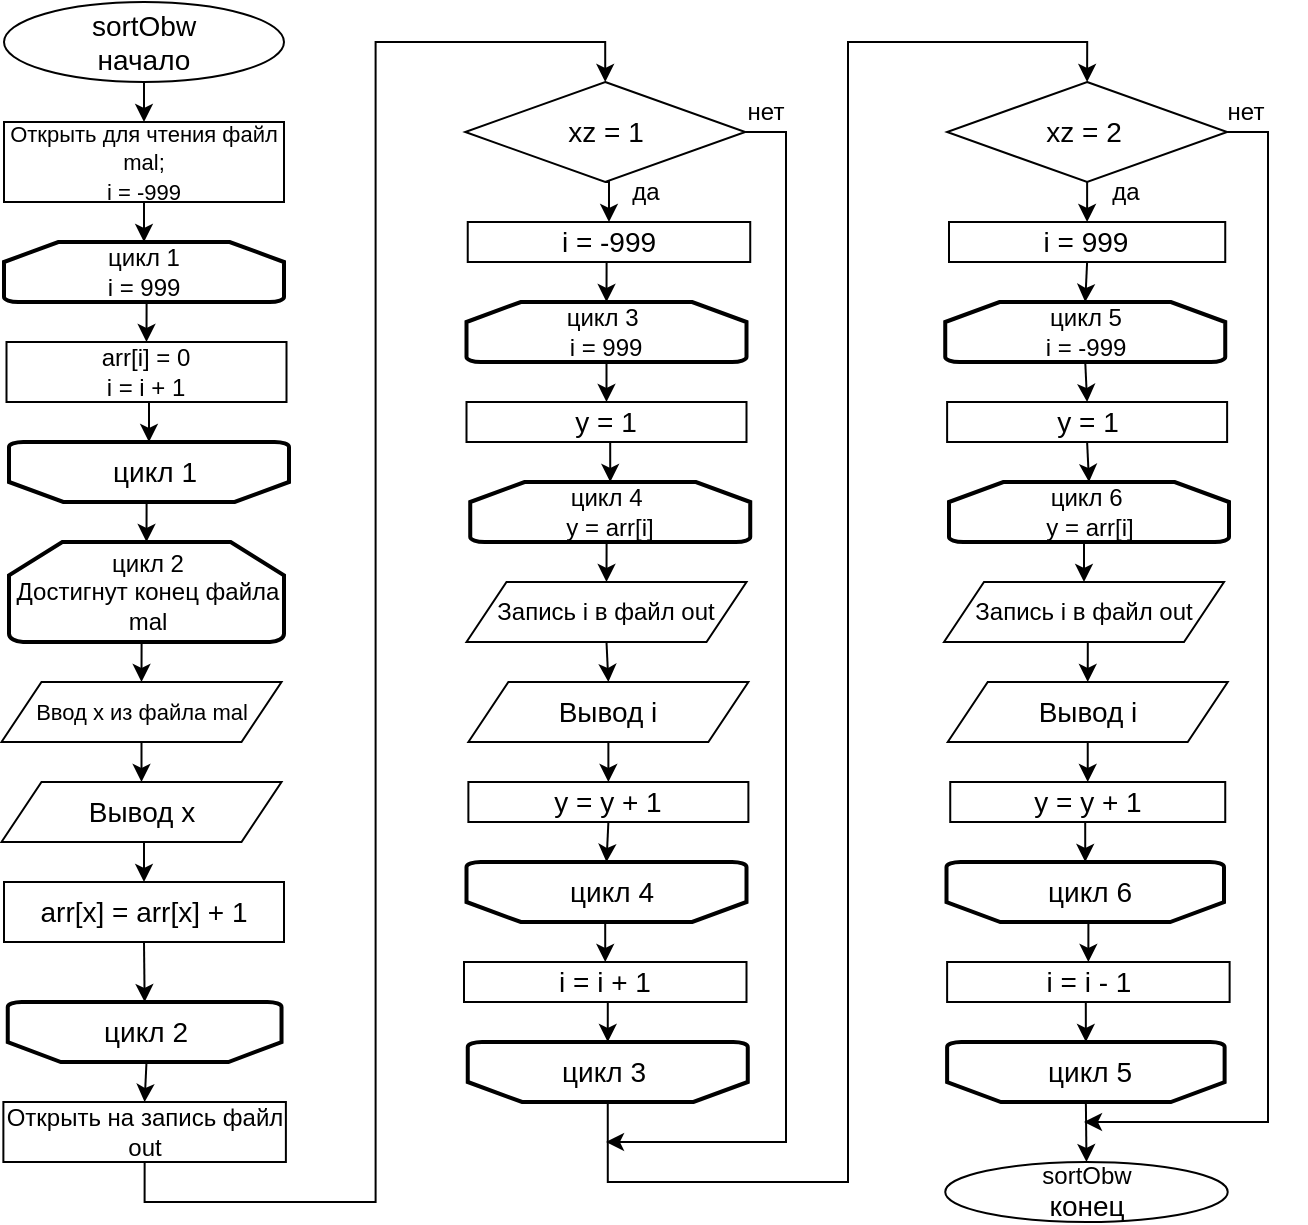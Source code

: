 <mxfile version="22.1.11" type="device">
  <diagram name="Страница — 1" id="4lFZstt-F25QCYBsapqc">
    <mxGraphModel dx="1313" dy="617" grid="1" gridSize="10" guides="1" tooltips="1" connect="1" arrows="1" fold="1" page="1" pageScale="1" pageWidth="827" pageHeight="1169" math="0" shadow="0">
      <root>
        <mxCell id="0" />
        <mxCell id="1" parent="0" />
        <mxCell id="5EK5XAgafsdL9EM_L5f3-35" style="edgeStyle=orthogonalEdgeStyle;rounded=0;orthogonalLoop=1;jettySize=auto;html=1;exitX=0.5;exitY=1;exitDx=0;exitDy=0;entryX=0.5;entryY=0;entryDx=0;entryDy=0;" parent="1" source="5EK5XAgafsdL9EM_L5f3-1" target="5EK5XAgafsdL9EM_L5f3-2" edge="1">
          <mxGeometry relative="1" as="geometry" />
        </mxCell>
        <mxCell id="5EK5XAgafsdL9EM_L5f3-1" value="&lt;font style=&quot;font-size: 14px;&quot;&gt;sortObw&lt;br&gt;начало&lt;/font&gt;" style="ellipse;whiteSpace=wrap;html=1;" parent="1" vertex="1">
          <mxGeometry x="80" y="40" width="140" height="40" as="geometry" />
        </mxCell>
        <mxCell id="5EK5XAgafsdL9EM_L5f3-2" value="&lt;font style=&quot;font-size: 11px;&quot;&gt;Открыть для чтения файл mal;&lt;br&gt;i = -999&lt;br&gt;&lt;/font&gt;" style="rounded=0;whiteSpace=wrap;html=1;" parent="1" vertex="1">
          <mxGeometry x="80" y="100" width="140" height="40" as="geometry" />
        </mxCell>
        <mxCell id="_TW7j8MlBHH1kL30RClp-1" style="edgeStyle=orthogonalEdgeStyle;rounded=0;orthogonalLoop=1;jettySize=auto;html=1;exitX=0.5;exitY=1;exitDx=0;exitDy=0;exitPerimeter=0;entryX=0.5;entryY=0;entryDx=0;entryDy=0;" edge="1" parent="1" source="5EK5XAgafsdL9EM_L5f3-3" target="5EK5XAgafsdL9EM_L5f3-5">
          <mxGeometry relative="1" as="geometry" />
        </mxCell>
        <mxCell id="5EK5XAgafsdL9EM_L5f3-3" value="&lt;font style=&quot;&quot;&gt;&lt;font style=&quot;font-size: 12px;&quot;&gt;цикл 1&lt;br&gt;i = 999&lt;/font&gt;&lt;br&gt;&lt;/font&gt;" style="strokeWidth=2;html=1;shape=mxgraph.flowchart.loop_limit;whiteSpace=wrap;" parent="1" vertex="1">
          <mxGeometry x="80" y="160" width="140" height="30" as="geometry" />
        </mxCell>
        <mxCell id="_TW7j8MlBHH1kL30RClp-6" style="edgeStyle=orthogonalEdgeStyle;rounded=0;orthogonalLoop=1;jettySize=auto;html=1;exitX=0.5;exitY=1;exitDx=0;exitDy=0;entryX=0.5;entryY=0;entryDx=0;entryDy=0;" edge="1" parent="1" source="5EK5XAgafsdL9EM_L5f3-4" target="5EK5XAgafsdL9EM_L5f3-10">
          <mxGeometry relative="1" as="geometry" />
        </mxCell>
        <mxCell id="5EK5XAgafsdL9EM_L5f3-4" value="&lt;font style=&quot;font-size: 11px;&quot;&gt;Ввод x из файла mal&lt;/font&gt;" style="shape=parallelogram;perimeter=parallelogramPerimeter;whiteSpace=wrap;html=1;fixedSize=1;" parent="1" vertex="1">
          <mxGeometry x="78.75" y="380" width="140" height="30" as="geometry" />
        </mxCell>
        <mxCell id="5EK5XAgafsdL9EM_L5f3-5" value="&lt;font style=&quot;font-size: 12px;&quot;&gt;arr[i] = 0&lt;br&gt;i = i + 1&lt;/font&gt;" style="rounded=0;whiteSpace=wrap;html=1;" parent="1" vertex="1">
          <mxGeometry x="81.25" y="210" width="140" height="30" as="geometry" />
        </mxCell>
        <mxCell id="5EK5XAgafsdL9EM_L5f3-6" value="" style="strokeWidth=2;html=1;shape=mxgraph.flowchart.loop_limit;whiteSpace=wrap;rotation=-180;" parent="1" vertex="1">
          <mxGeometry x="82.5" y="260" width="140" height="30" as="geometry" />
        </mxCell>
        <mxCell id="5EK5XAgafsdL9EM_L5f3-8" value="&lt;font style=&quot;font-size: 14px;&quot;&gt;цикл 1&lt;/font&gt;" style="text;html=1;strokeColor=none;fillColor=none;align=center;verticalAlign=middle;whiteSpace=wrap;rounded=0;" parent="1" vertex="1">
          <mxGeometry x="93.13" y="265" width="125" height="20" as="geometry" />
        </mxCell>
        <mxCell id="_TW7j8MlBHH1kL30RClp-5" style="edgeStyle=orthogonalEdgeStyle;rounded=0;orthogonalLoop=1;jettySize=auto;html=1;exitX=0.5;exitY=1;exitDx=0;exitDy=0;exitPerimeter=0;entryX=0.5;entryY=0;entryDx=0;entryDy=0;" edge="1" parent="1" source="5EK5XAgafsdL9EM_L5f3-9" target="5EK5XAgafsdL9EM_L5f3-4">
          <mxGeometry relative="1" as="geometry" />
        </mxCell>
        <mxCell id="5EK5XAgafsdL9EM_L5f3-9" value="&lt;font style=&quot;&quot;&gt;&lt;font style=&quot;font-size: 12px;&quot;&gt;цикл 2&lt;br&gt;&lt;font style=&quot;&quot;&gt;Достигнут конец файла mal&lt;/font&gt;&lt;/font&gt;&lt;br&gt;&lt;/font&gt;" style="strokeWidth=2;html=1;shape=mxgraph.flowchart.loop_limit;whiteSpace=wrap;" parent="1" vertex="1">
          <mxGeometry x="82.5" y="310" width="137.5" height="50" as="geometry" />
        </mxCell>
        <mxCell id="_TW7j8MlBHH1kL30RClp-17" style="edgeStyle=orthogonalEdgeStyle;rounded=0;orthogonalLoop=1;jettySize=auto;html=1;exitX=0.5;exitY=1;exitDx=0;exitDy=0;entryX=0.5;entryY=0;entryDx=0;entryDy=0;" edge="1" parent="1" source="5EK5XAgafsdL9EM_L5f3-10" target="5EK5XAgafsdL9EM_L5f3-12">
          <mxGeometry relative="1" as="geometry" />
        </mxCell>
        <mxCell id="5EK5XAgafsdL9EM_L5f3-10" value="&lt;font style=&quot;font-size: 14px;&quot;&gt;Вывод x&lt;/font&gt;" style="shape=parallelogram;perimeter=parallelogramPerimeter;whiteSpace=wrap;html=1;fixedSize=1;" parent="1" vertex="1">
          <mxGeometry x="78.75" y="430" width="140" height="30" as="geometry" />
        </mxCell>
        <mxCell id="5EK5XAgafsdL9EM_L5f3-12" value="&lt;span style=&quot;font-size: 14px;&quot;&gt;arr[x] = arr[x] + 1&lt;/span&gt;" style="rounded=0;whiteSpace=wrap;html=1;" parent="1" vertex="1">
          <mxGeometry x="80" y="480" width="140" height="30" as="geometry" />
        </mxCell>
        <mxCell id="5EK5XAgafsdL9EM_L5f3-13" value="" style="strokeWidth=2;html=1;shape=mxgraph.flowchart.loop_limit;whiteSpace=wrap;rotation=-180;" parent="1" vertex="1">
          <mxGeometry x="81.88" y="540" width="136.88" height="30" as="geometry" />
        </mxCell>
        <mxCell id="_TW7j8MlBHH1kL30RClp-7" style="edgeStyle=orthogonalEdgeStyle;rounded=0;orthogonalLoop=1;jettySize=auto;html=1;exitX=0.5;exitY=1;exitDx=0;exitDy=0;entryX=0.5;entryY=0;entryDx=0;entryDy=0;" edge="1" parent="1" source="5EK5XAgafsdL9EM_L5f3-14" target="5EK5XAgafsdL9EM_L5f3-16">
          <mxGeometry relative="1" as="geometry" />
        </mxCell>
        <mxCell id="5EK5XAgafsdL9EM_L5f3-14" value="&lt;font style=&quot;font-size: 14px;&quot;&gt;цикл 2&lt;/font&gt;" style="text;html=1;strokeColor=none;fillColor=none;align=center;verticalAlign=middle;whiteSpace=wrap;rounded=0;" parent="1" vertex="1">
          <mxGeometry x="121.25" y="540" width="60" height="30" as="geometry" />
        </mxCell>
        <mxCell id="_TW7j8MlBHH1kL30RClp-8" style="edgeStyle=orthogonalEdgeStyle;rounded=0;orthogonalLoop=1;jettySize=auto;html=1;exitX=0.5;exitY=1;exitDx=0;exitDy=0;entryX=0.5;entryY=0;entryDx=0;entryDy=0;" edge="1" parent="1" source="5EK5XAgafsdL9EM_L5f3-16" target="5EK5XAgafsdL9EM_L5f3-17">
          <mxGeometry relative="1" as="geometry" />
        </mxCell>
        <mxCell id="5EK5XAgafsdL9EM_L5f3-16" value="Открыть на запись файл out" style="rounded=0;whiteSpace=wrap;html=1;" parent="1" vertex="1">
          <mxGeometry x="79.69" y="590" width="141.25" height="30" as="geometry" />
        </mxCell>
        <mxCell id="5EK5XAgafsdL9EM_L5f3-52" style="edgeStyle=orthogonalEdgeStyle;rounded=0;orthogonalLoop=1;jettySize=auto;html=1;exitX=0.5;exitY=1;exitDx=0;exitDy=0;entryX=0.5;entryY=0;entryDx=0;entryDy=0;" parent="1" source="5EK5XAgafsdL9EM_L5f3-17" target="5EK5XAgafsdL9EM_L5f3-18" edge="1">
          <mxGeometry relative="1" as="geometry" />
        </mxCell>
        <mxCell id="5EK5XAgafsdL9EM_L5f3-68" style="edgeStyle=orthogonalEdgeStyle;rounded=0;orthogonalLoop=1;jettySize=auto;html=1;exitX=1;exitY=0.5;exitDx=0;exitDy=0;" parent="1" source="5EK5XAgafsdL9EM_L5f3-17" edge="1">
          <mxGeometry relative="1" as="geometry">
            <mxPoint x="381" y="610" as="targetPoint" />
            <Array as="points">
              <mxPoint x="471" y="105" />
              <mxPoint x="471" y="610" />
            </Array>
          </mxGeometry>
        </mxCell>
        <mxCell id="5EK5XAgafsdL9EM_L5f3-17" value="&lt;font style=&quot;font-size: 14px;&quot;&gt;xz = 1&lt;/font&gt;" style="rhombus;whiteSpace=wrap;html=1;" parent="1" vertex="1">
          <mxGeometry x="310.62" y="80" width="140" height="50" as="geometry" />
        </mxCell>
        <mxCell id="5EK5XAgafsdL9EM_L5f3-18" value="&lt;font style=&quot;font-size: 14px;&quot;&gt;i = -999&lt;/font&gt;" style="rounded=0;whiteSpace=wrap;html=1;" parent="1" vertex="1">
          <mxGeometry x="311.87" y="150" width="141.25" height="20" as="geometry" />
        </mxCell>
        <mxCell id="_TW7j8MlBHH1kL30RClp-11" style="edgeStyle=orthogonalEdgeStyle;rounded=0;orthogonalLoop=1;jettySize=auto;html=1;exitX=0.5;exitY=1;exitDx=0;exitDy=0;exitPerimeter=0;entryX=0.5;entryY=0;entryDx=0;entryDy=0;" edge="1" parent="1" source="5EK5XAgafsdL9EM_L5f3-19" target="_TW7j8MlBHH1kL30RClp-9">
          <mxGeometry relative="1" as="geometry" />
        </mxCell>
        <mxCell id="5EK5XAgafsdL9EM_L5f3-19" value="цикл 3&amp;nbsp;&lt;br&gt;i = 999" style="strokeWidth=2;html=1;shape=mxgraph.flowchart.loop_limit;whiteSpace=wrap;" parent="1" vertex="1">
          <mxGeometry x="311.25" y="190" width="140" height="30" as="geometry" />
        </mxCell>
        <mxCell id="5EK5XAgafsdL9EM_L5f3-56" style="edgeStyle=orthogonalEdgeStyle;rounded=0;orthogonalLoop=1;jettySize=auto;html=1;exitX=0.5;exitY=1;exitDx=0;exitDy=0;entryX=0.5;entryY=0;entryDx=0;entryDy=0;" parent="1" source="5EK5XAgafsdL9EM_L5f3-20" target="5EK5XAgafsdL9EM_L5f3-22" edge="1">
          <mxGeometry relative="1" as="geometry" />
        </mxCell>
        <mxCell id="5EK5XAgafsdL9EM_L5f3-20" value="&lt;font style=&quot;font-size: 14px;&quot;&gt;Вывод i&lt;/font&gt;" style="shape=parallelogram;perimeter=parallelogramPerimeter;whiteSpace=wrap;html=1;fixedSize=1;" parent="1" vertex="1">
          <mxGeometry x="312.19" y="380" width="140" height="30" as="geometry" />
        </mxCell>
        <mxCell id="5EK5XAgafsdL9EM_L5f3-55" style="edgeStyle=orthogonalEdgeStyle;rounded=0;orthogonalLoop=1;jettySize=auto;html=1;exitX=0.5;exitY=1;exitDx=0;exitDy=0;entryX=0.5;entryY=0;entryDx=0;entryDy=0;" parent="1" source="5EK5XAgafsdL9EM_L5f3-21" target="5EK5XAgafsdL9EM_L5f3-20" edge="1">
          <mxGeometry relative="1" as="geometry" />
        </mxCell>
        <mxCell id="5EK5XAgafsdL9EM_L5f3-21" value="&lt;font style=&quot;font-size: 12px;&quot;&gt;Запись i в файл out&lt;/font&gt;" style="shape=parallelogram;perimeter=parallelogramPerimeter;whiteSpace=wrap;html=1;fixedSize=1;" parent="1" vertex="1">
          <mxGeometry x="311.25" y="330" width="140" height="30" as="geometry" />
        </mxCell>
        <mxCell id="5EK5XAgafsdL9EM_L5f3-22" value="&lt;font style=&quot;font-size: 14px;&quot;&gt;y = y + 1&lt;/font&gt;" style="rounded=0;whiteSpace=wrap;html=1;" parent="1" vertex="1">
          <mxGeometry x="312.19" y="430" width="140" height="20" as="geometry" />
        </mxCell>
        <mxCell id="5EK5XAgafsdL9EM_L5f3-23" value="" style="strokeWidth=2;html=1;shape=mxgraph.flowchart.loop_limit;whiteSpace=wrap;rotation=-180;" parent="1" vertex="1">
          <mxGeometry x="311.25" y="470" width="140" height="30" as="geometry" />
        </mxCell>
        <mxCell id="_TW7j8MlBHH1kL30RClp-19" style="edgeStyle=orthogonalEdgeStyle;rounded=0;orthogonalLoop=1;jettySize=auto;html=1;exitX=0.5;exitY=1;exitDx=0;exitDy=0;entryX=0.5;entryY=0;entryDx=0;entryDy=0;" edge="1" parent="1" source="5EK5XAgafsdL9EM_L5f3-24" target="_TW7j8MlBHH1kL30RClp-18">
          <mxGeometry relative="1" as="geometry" />
        </mxCell>
        <mxCell id="_TW7j8MlBHH1kL30RClp-40" style="edgeStyle=orthogonalEdgeStyle;rounded=0;orthogonalLoop=1;jettySize=auto;html=1;exitX=1;exitY=0.5;exitDx=0;exitDy=0;" edge="1" parent="1" source="5EK5XAgafsdL9EM_L5f3-24">
          <mxGeometry relative="1" as="geometry">
            <mxPoint x="620" y="600" as="targetPoint" />
            <Array as="points">
              <mxPoint x="712" y="105" />
              <mxPoint x="712" y="600" />
            </Array>
          </mxGeometry>
        </mxCell>
        <mxCell id="5EK5XAgafsdL9EM_L5f3-24" value="&lt;font style=&quot;font-size: 14px;&quot;&gt;xz = 2&amp;nbsp;&lt;/font&gt;" style="rhombus;whiteSpace=wrap;html=1;" parent="1" vertex="1">
          <mxGeometry x="551.56" y="80" width="140" height="50" as="geometry" />
        </mxCell>
        <mxCell id="_TW7j8MlBHH1kL30RClp-14" style="edgeStyle=orthogonalEdgeStyle;rounded=0;orthogonalLoop=1;jettySize=auto;html=1;exitX=0.5;exitY=1;exitDx=0;exitDy=0;entryX=0.5;entryY=0;entryDx=0;entryDy=0;" edge="1" parent="1" source="5EK5XAgafsdL9EM_L5f3-26" target="5EK5XAgafsdL9EM_L5f3-27">
          <mxGeometry relative="1" as="geometry" />
        </mxCell>
        <mxCell id="5EK5XAgafsdL9EM_L5f3-26" value="&lt;font style=&quot;font-size: 14px;&quot;&gt;цикл 4&lt;/font&gt;" style="text;html=1;strokeColor=none;fillColor=none;align=center;verticalAlign=middle;whiteSpace=wrap;rounded=0;" parent="1" vertex="1">
          <mxGeometry x="353.75" y="470" width="60" height="30" as="geometry" />
        </mxCell>
        <mxCell id="5EK5XAgafsdL9EM_L5f3-27" value="&lt;font style=&quot;font-size: 14px;&quot;&gt;i = i + 1&lt;/font&gt;" style="rounded=0;whiteSpace=wrap;html=1;" parent="1" vertex="1">
          <mxGeometry x="310" y="520" width="141.25" height="20" as="geometry" />
        </mxCell>
        <mxCell id="_TW7j8MlBHH1kL30RClp-13" style="edgeStyle=orthogonalEdgeStyle;rounded=0;orthogonalLoop=1;jettySize=auto;html=1;exitX=0.5;exitY=1;exitDx=0;exitDy=0;exitPerimeter=0;entryX=0.5;entryY=0;entryDx=0;entryDy=0;" edge="1" parent="1" source="5EK5XAgafsdL9EM_L5f3-28" target="5EK5XAgafsdL9EM_L5f3-21">
          <mxGeometry relative="1" as="geometry" />
        </mxCell>
        <mxCell id="5EK5XAgafsdL9EM_L5f3-28" value="&lt;font style=&quot;font-size: 12px;&quot;&gt;цикл 4&amp;nbsp;&lt;br style=&quot;border-color: var(--border-color);&quot;&gt;y = arr[i]&lt;br&gt;&lt;/font&gt;" style="strokeWidth=2;html=1;shape=mxgraph.flowchart.loop_limit;whiteSpace=wrap;" parent="1" vertex="1">
          <mxGeometry x="313.12" y="280" width="140" height="30" as="geometry" />
        </mxCell>
        <mxCell id="_TW7j8MlBHH1kL30RClp-27" style="edgeStyle=orthogonalEdgeStyle;rounded=0;orthogonalLoop=1;jettySize=auto;html=1;exitX=0.5;exitY=1;exitDx=0;exitDy=0;entryX=0.5;entryY=0;entryDx=0;entryDy=0;" edge="1" parent="1" source="5EK5XAgafsdL9EM_L5f3-29" target="5EK5XAgafsdL9EM_L5f3-30">
          <mxGeometry relative="1" as="geometry" />
        </mxCell>
        <mxCell id="5EK5XAgafsdL9EM_L5f3-29" value="&lt;font style=&quot;font-size: 12px;&quot;&gt;Запись i в файл out&lt;/font&gt;" style="shape=parallelogram;perimeter=parallelogramPerimeter;whiteSpace=wrap;html=1;fixedSize=1;" parent="1" vertex="1">
          <mxGeometry x="550" y="330" width="140" height="30" as="geometry" />
        </mxCell>
        <mxCell id="_TW7j8MlBHH1kL30RClp-28" style="edgeStyle=orthogonalEdgeStyle;rounded=0;orthogonalLoop=1;jettySize=auto;html=1;exitX=0.5;exitY=1;exitDx=0;exitDy=0;entryX=0.5;entryY=0;entryDx=0;entryDy=0;" edge="1" parent="1" source="5EK5XAgafsdL9EM_L5f3-30" target="5EK5XAgafsdL9EM_L5f3-31">
          <mxGeometry relative="1" as="geometry" />
        </mxCell>
        <mxCell id="5EK5XAgafsdL9EM_L5f3-30" value="&lt;font style=&quot;font-size: 14px;&quot;&gt;Вывод i&lt;/font&gt;" style="shape=parallelogram;perimeter=parallelogramPerimeter;whiteSpace=wrap;html=1;fixedSize=1;" parent="1" vertex="1">
          <mxGeometry x="551.87" y="380" width="140" height="30" as="geometry" />
        </mxCell>
        <mxCell id="5EK5XAgafsdL9EM_L5f3-31" value="&lt;font style=&quot;font-size: 14px;&quot;&gt;y = y + 1&lt;/font&gt;" style="rounded=0;whiteSpace=wrap;html=1;" parent="1" vertex="1">
          <mxGeometry x="553.12" y="430" width="137.5" height="20" as="geometry" />
        </mxCell>
        <mxCell id="_TW7j8MlBHH1kL30RClp-16" style="edgeStyle=orthogonalEdgeStyle;rounded=0;orthogonalLoop=1;jettySize=auto;html=1;exitX=0.5;exitY=0;exitDx=0;exitDy=0;exitPerimeter=0;entryX=0.5;entryY=0;entryDx=0;entryDy=0;" edge="1" parent="1" source="5EK5XAgafsdL9EM_L5f3-32" target="5EK5XAgafsdL9EM_L5f3-24">
          <mxGeometry relative="1" as="geometry">
            <Array as="points">
              <mxPoint x="382" y="630" />
              <mxPoint x="502" y="630" />
              <mxPoint x="502" y="60" />
              <mxPoint x="622" y="60" />
            </Array>
          </mxGeometry>
        </mxCell>
        <mxCell id="5EK5XAgafsdL9EM_L5f3-32" value="" style="strokeWidth=2;html=1;shape=mxgraph.flowchart.loop_limit;whiteSpace=wrap;rotation=-180;" parent="1" vertex="1">
          <mxGeometry x="311.88" y="560" width="140" height="30" as="geometry" />
        </mxCell>
        <mxCell id="5EK5XAgafsdL9EM_L5f3-33" value="&lt;font style=&quot;font-size: 14px;&quot;&gt;цикл 3&lt;/font&gt;" style="text;html=1;strokeColor=none;fillColor=none;align=center;verticalAlign=middle;whiteSpace=wrap;rounded=0;" parent="1" vertex="1">
          <mxGeometry x="350" y="565" width="60" height="20" as="geometry" />
        </mxCell>
        <mxCell id="5EK5XAgafsdL9EM_L5f3-34" value="sortObw&lt;br style=&quot;border-color: var(--border-color); font-size: 14px;&quot;&gt;&lt;span style=&quot;font-size: 14px;&quot;&gt;конец&lt;/span&gt;" style="ellipse;whiteSpace=wrap;html=1;" parent="1" vertex="1">
          <mxGeometry x="550.62" y="620" width="141.25" height="30" as="geometry" />
        </mxCell>
        <mxCell id="5EK5XAgafsdL9EM_L5f3-36" style="edgeStyle=orthogonalEdgeStyle;rounded=0;orthogonalLoop=1;jettySize=auto;html=1;exitX=0.5;exitY=1;exitDx=0;exitDy=0;entryX=0.5;entryY=0;entryDx=0;entryDy=0;entryPerimeter=0;" parent="1" source="5EK5XAgafsdL9EM_L5f3-2" target="5EK5XAgafsdL9EM_L5f3-3" edge="1">
          <mxGeometry relative="1" as="geometry" />
        </mxCell>
        <mxCell id="5EK5XAgafsdL9EM_L5f3-39" style="edgeStyle=orthogonalEdgeStyle;rounded=0;orthogonalLoop=1;jettySize=auto;html=1;exitX=0.5;exitY=1;exitDx=0;exitDy=0;entryX=0.5;entryY=1;entryDx=0;entryDy=0;entryPerimeter=0;" parent="1" source="5EK5XAgafsdL9EM_L5f3-5" target="5EK5XAgafsdL9EM_L5f3-6" edge="1">
          <mxGeometry relative="1" as="geometry" />
        </mxCell>
        <mxCell id="5EK5XAgafsdL9EM_L5f3-48" style="edgeStyle=orthogonalEdgeStyle;rounded=0;orthogonalLoop=1;jettySize=auto;html=1;exitX=0.5;exitY=1;exitDx=0;exitDy=0;entryX=0.5;entryY=1;entryDx=0;entryDy=0;entryPerimeter=0;" parent="1" source="5EK5XAgafsdL9EM_L5f3-12" target="5EK5XAgafsdL9EM_L5f3-13" edge="1">
          <mxGeometry relative="1" as="geometry" />
        </mxCell>
        <mxCell id="5EK5XAgafsdL9EM_L5f3-53" style="edgeStyle=orthogonalEdgeStyle;rounded=0;orthogonalLoop=1;jettySize=auto;html=1;exitX=0.5;exitY=1;exitDx=0;exitDy=0;entryX=0.5;entryY=0;entryDx=0;entryDy=0;entryPerimeter=0;" parent="1" source="5EK5XAgafsdL9EM_L5f3-18" target="5EK5XAgafsdL9EM_L5f3-19" edge="1">
          <mxGeometry relative="1" as="geometry" />
        </mxCell>
        <mxCell id="5EK5XAgafsdL9EM_L5f3-58" style="edgeStyle=orthogonalEdgeStyle;rounded=0;orthogonalLoop=1;jettySize=auto;html=1;exitX=0.5;exitY=1;exitDx=0;exitDy=0;entryX=0.5;entryY=1;entryDx=0;entryDy=0;entryPerimeter=0;" parent="1" source="5EK5XAgafsdL9EM_L5f3-22" target="5EK5XAgafsdL9EM_L5f3-23" edge="1">
          <mxGeometry relative="1" as="geometry" />
        </mxCell>
        <mxCell id="5EK5XAgafsdL9EM_L5f3-70" value="да" style="text;html=1;strokeColor=none;fillColor=none;align=center;verticalAlign=middle;whiteSpace=wrap;rounded=0;" parent="1" vertex="1">
          <mxGeometry x="610.62" y="120" width="60" height="30" as="geometry" />
        </mxCell>
        <mxCell id="5EK5XAgafsdL9EM_L5f3-71" value="нет" style="text;html=1;strokeColor=none;fillColor=none;align=center;verticalAlign=middle;whiteSpace=wrap;rounded=0;" parent="1" vertex="1">
          <mxGeometry x="670.62" y="80" width="60" height="30" as="geometry" />
        </mxCell>
        <mxCell id="5EK5XAgafsdL9EM_L5f3-72" value="нет" style="text;html=1;strokeColor=none;fillColor=none;align=center;verticalAlign=middle;whiteSpace=wrap;rounded=0;" parent="1" vertex="1">
          <mxGeometry x="431.25" y="80" width="60" height="30" as="geometry" />
        </mxCell>
        <mxCell id="5EK5XAgafsdL9EM_L5f3-73" value="да" style="text;html=1;strokeColor=none;fillColor=none;align=center;verticalAlign=middle;whiteSpace=wrap;rounded=0;" parent="1" vertex="1">
          <mxGeometry x="371.25" y="120" width="60" height="30" as="geometry" />
        </mxCell>
        <mxCell id="_TW7j8MlBHH1kL30RClp-3" style="edgeStyle=orthogonalEdgeStyle;rounded=0;orthogonalLoop=1;jettySize=auto;html=1;exitX=0.5;exitY=0;exitDx=0;exitDy=0;exitPerimeter=0;entryX=0.5;entryY=0;entryDx=0;entryDy=0;entryPerimeter=0;" edge="1" parent="1" source="5EK5XAgafsdL9EM_L5f3-6" target="5EK5XAgafsdL9EM_L5f3-9">
          <mxGeometry relative="1" as="geometry" />
        </mxCell>
        <mxCell id="_TW7j8MlBHH1kL30RClp-9" value="&lt;font style=&quot;font-size: 14px;&quot;&gt;y = 1&lt;/font&gt;" style="rounded=0;whiteSpace=wrap;html=1;" vertex="1" parent="1">
          <mxGeometry x="311.25" y="240" width="140" height="20" as="geometry" />
        </mxCell>
        <mxCell id="_TW7j8MlBHH1kL30RClp-12" style="edgeStyle=orthogonalEdgeStyle;rounded=0;orthogonalLoop=1;jettySize=auto;html=1;exitX=0.5;exitY=1;exitDx=0;exitDy=0;entryX=0.5;entryY=0;entryDx=0;entryDy=0;entryPerimeter=0;" edge="1" parent="1" source="_TW7j8MlBHH1kL30RClp-9" target="5EK5XAgafsdL9EM_L5f3-28">
          <mxGeometry relative="1" as="geometry" />
        </mxCell>
        <mxCell id="_TW7j8MlBHH1kL30RClp-15" style="edgeStyle=orthogonalEdgeStyle;rounded=0;orthogonalLoop=1;jettySize=auto;html=1;exitX=0.5;exitY=1;exitDx=0;exitDy=0;entryX=0.5;entryY=1;entryDx=0;entryDy=0;entryPerimeter=0;" edge="1" parent="1" source="5EK5XAgafsdL9EM_L5f3-27" target="5EK5XAgafsdL9EM_L5f3-32">
          <mxGeometry relative="1" as="geometry" />
        </mxCell>
        <mxCell id="_TW7j8MlBHH1kL30RClp-18" value="&lt;font style=&quot;font-size: 14px;&quot;&gt;i = 999&lt;/font&gt;" style="rounded=0;whiteSpace=wrap;html=1;" vertex="1" parent="1">
          <mxGeometry x="552.5" y="150" width="138.12" height="20" as="geometry" />
        </mxCell>
        <mxCell id="_TW7j8MlBHH1kL30RClp-23" style="edgeStyle=orthogonalEdgeStyle;rounded=0;orthogonalLoop=1;jettySize=auto;html=1;exitX=0.5;exitY=1;exitDx=0;exitDy=0;exitPerimeter=0;entryX=0.5;entryY=0;entryDx=0;entryDy=0;" edge="1" parent="1" source="_TW7j8MlBHH1kL30RClp-20" target="_TW7j8MlBHH1kL30RClp-22">
          <mxGeometry relative="1" as="geometry" />
        </mxCell>
        <mxCell id="_TW7j8MlBHH1kL30RClp-20" value="&lt;font style=&quot;&quot;&gt;&lt;font style=&quot;font-size: 12px;&quot;&gt;цикл 5&lt;br&gt;i = -999&lt;/font&gt;&lt;br&gt;&lt;/font&gt;" style="strokeWidth=2;html=1;shape=mxgraph.flowchart.loop_limit;whiteSpace=wrap;" vertex="1" parent="1">
          <mxGeometry x="550.62" y="190" width="140" height="30" as="geometry" />
        </mxCell>
        <mxCell id="_TW7j8MlBHH1kL30RClp-21" style="edgeStyle=orthogonalEdgeStyle;rounded=0;orthogonalLoop=1;jettySize=auto;html=1;exitX=0.5;exitY=1;exitDx=0;exitDy=0;entryX=0.5;entryY=0;entryDx=0;entryDy=0;entryPerimeter=0;" edge="1" parent="1" source="_TW7j8MlBHH1kL30RClp-18" target="_TW7j8MlBHH1kL30RClp-20">
          <mxGeometry relative="1" as="geometry" />
        </mxCell>
        <mxCell id="_TW7j8MlBHH1kL30RClp-22" value="&lt;font style=&quot;font-size: 14px;&quot;&gt;y = 1&lt;/font&gt;" style="rounded=0;whiteSpace=wrap;html=1;" vertex="1" parent="1">
          <mxGeometry x="551.56" y="240" width="140" height="20" as="geometry" />
        </mxCell>
        <mxCell id="_TW7j8MlBHH1kL30RClp-26" style="edgeStyle=orthogonalEdgeStyle;rounded=0;orthogonalLoop=1;jettySize=auto;html=1;exitX=0.5;exitY=1;exitDx=0;exitDy=0;exitPerimeter=0;entryX=0.5;entryY=0;entryDx=0;entryDy=0;" edge="1" parent="1" source="_TW7j8MlBHH1kL30RClp-24" target="5EK5XAgafsdL9EM_L5f3-29">
          <mxGeometry relative="1" as="geometry" />
        </mxCell>
        <mxCell id="_TW7j8MlBHH1kL30RClp-24" value="&lt;font style=&quot;font-size: 12px;&quot;&gt;цикл 6&amp;nbsp;&lt;br style=&quot;border-color: var(--border-color);&quot;&gt;y = arr[i]&lt;br&gt;&lt;/font&gt;" style="strokeWidth=2;html=1;shape=mxgraph.flowchart.loop_limit;whiteSpace=wrap;" vertex="1" parent="1">
          <mxGeometry x="552.5" y="280" width="140" height="30" as="geometry" />
        </mxCell>
        <mxCell id="_TW7j8MlBHH1kL30RClp-25" style="edgeStyle=orthogonalEdgeStyle;rounded=0;orthogonalLoop=1;jettySize=auto;html=1;exitX=0.5;exitY=1;exitDx=0;exitDy=0;entryX=0.5;entryY=0;entryDx=0;entryDy=0;entryPerimeter=0;" edge="1" parent="1" source="_TW7j8MlBHH1kL30RClp-22" target="_TW7j8MlBHH1kL30RClp-24">
          <mxGeometry relative="1" as="geometry" />
        </mxCell>
        <mxCell id="_TW7j8MlBHH1kL30RClp-36" style="edgeStyle=orthogonalEdgeStyle;rounded=0;orthogonalLoop=1;jettySize=auto;html=1;exitX=0.5;exitY=0;exitDx=0;exitDy=0;exitPerimeter=0;entryX=0.5;entryY=0;entryDx=0;entryDy=0;" edge="1" parent="1" source="_TW7j8MlBHH1kL30RClp-29" target="_TW7j8MlBHH1kL30RClp-31">
          <mxGeometry relative="1" as="geometry" />
        </mxCell>
        <mxCell id="_TW7j8MlBHH1kL30RClp-29" value="" style="strokeWidth=2;html=1;shape=mxgraph.flowchart.loop_limit;whiteSpace=wrap;rotation=-180;" vertex="1" parent="1">
          <mxGeometry x="551.25" y="470" width="138.75" height="30" as="geometry" />
        </mxCell>
        <mxCell id="_TW7j8MlBHH1kL30RClp-30" value="&lt;font style=&quot;font-size: 14px;&quot;&gt;цикл 6&lt;/font&gt;" style="text;html=1;strokeColor=none;fillColor=none;align=center;verticalAlign=middle;whiteSpace=wrap;rounded=0;" vertex="1" parent="1">
          <mxGeometry x="592.5" y="470" width="60" height="30" as="geometry" />
        </mxCell>
        <mxCell id="_TW7j8MlBHH1kL30RClp-31" value="&lt;font style=&quot;font-size: 14px;&quot;&gt;i = i - 1&lt;/font&gt;" style="rounded=0;whiteSpace=wrap;html=1;" vertex="1" parent="1">
          <mxGeometry x="551.56" y="520" width="141.25" height="20" as="geometry" />
        </mxCell>
        <mxCell id="_TW7j8MlBHH1kL30RClp-38" style="edgeStyle=orthogonalEdgeStyle;rounded=0;orthogonalLoop=1;jettySize=auto;html=1;exitX=0.5;exitY=0;exitDx=0;exitDy=0;exitPerimeter=0;entryX=0.5;entryY=0;entryDx=0;entryDy=0;" edge="1" parent="1" source="_TW7j8MlBHH1kL30RClp-32" target="5EK5XAgafsdL9EM_L5f3-34">
          <mxGeometry relative="1" as="geometry" />
        </mxCell>
        <mxCell id="_TW7j8MlBHH1kL30RClp-32" value="" style="strokeWidth=2;html=1;shape=mxgraph.flowchart.loop_limit;whiteSpace=wrap;rotation=-180;" vertex="1" parent="1">
          <mxGeometry x="551.56" y="560" width="138.75" height="30" as="geometry" />
        </mxCell>
        <mxCell id="_TW7j8MlBHH1kL30RClp-33" value="&lt;font style=&quot;font-size: 14px;&quot;&gt;цикл 5&lt;/font&gt;" style="text;html=1;strokeColor=none;fillColor=none;align=center;verticalAlign=middle;whiteSpace=wrap;rounded=0;" vertex="1" parent="1">
          <mxGeometry x="593.12" y="560" width="60" height="30" as="geometry" />
        </mxCell>
        <mxCell id="_TW7j8MlBHH1kL30RClp-35" style="edgeStyle=orthogonalEdgeStyle;rounded=0;orthogonalLoop=1;jettySize=auto;html=1;exitX=0.5;exitY=1;exitDx=0;exitDy=0;entryX=0.5;entryY=1;entryDx=0;entryDy=0;entryPerimeter=0;" edge="1" parent="1" source="5EK5XAgafsdL9EM_L5f3-31" target="_TW7j8MlBHH1kL30RClp-29">
          <mxGeometry relative="1" as="geometry" />
        </mxCell>
        <mxCell id="_TW7j8MlBHH1kL30RClp-37" style="edgeStyle=orthogonalEdgeStyle;rounded=0;orthogonalLoop=1;jettySize=auto;html=1;exitX=0.5;exitY=1;exitDx=0;exitDy=0;entryX=0.5;entryY=1;entryDx=0;entryDy=0;entryPerimeter=0;" edge="1" parent="1" source="_TW7j8MlBHH1kL30RClp-31" target="_TW7j8MlBHH1kL30RClp-32">
          <mxGeometry relative="1" as="geometry" />
        </mxCell>
      </root>
    </mxGraphModel>
  </diagram>
</mxfile>
